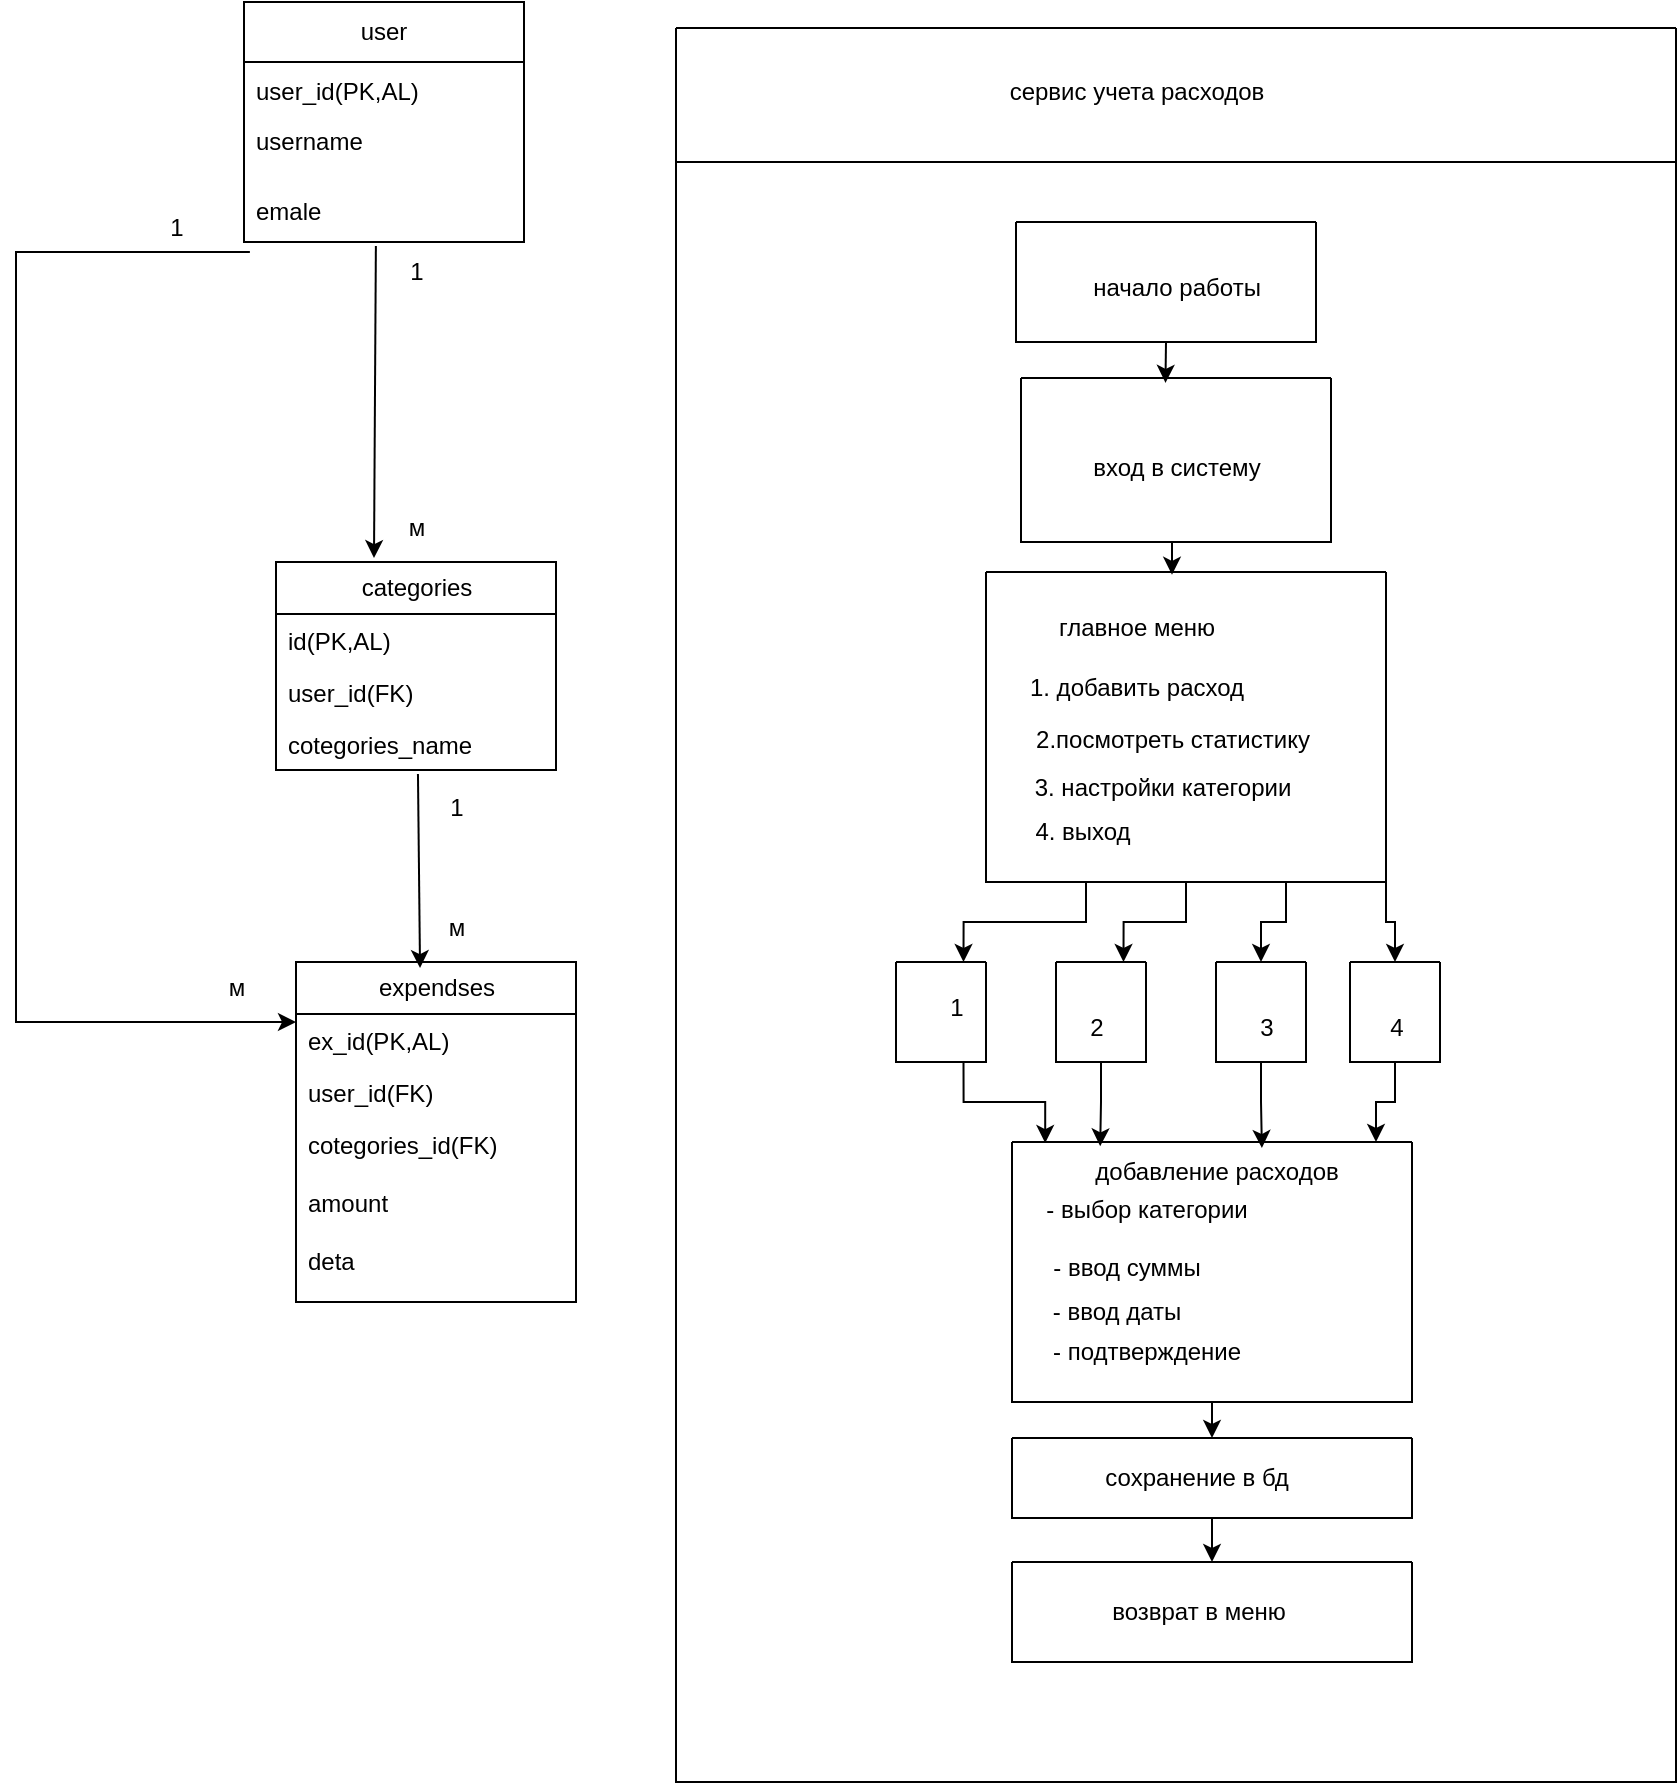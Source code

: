 <mxfile version="27.1.6">
  <diagram name="Страница — 1" id="80ZzkPSk8fIDhHWi6Pz-">
    <mxGraphModel dx="1418" dy="794" grid="1" gridSize="10" guides="1" tooltips="1" connect="1" arrows="1" fold="1" page="1" pageScale="1" pageWidth="827" pageHeight="1169" math="0" shadow="0">
      <root>
        <mxCell id="0" />
        <mxCell id="1" parent="0" />
        <mxCell id="REmChyJNi-qXbBPer4qR-1" value="user" style="swimlane;fontStyle=0;childLayout=stackLayout;horizontal=1;startSize=30;horizontalStack=0;resizeParent=1;resizeParentMax=0;resizeLast=0;collapsible=1;marginBottom=0;whiteSpace=wrap;html=1;" parent="1" vertex="1">
          <mxGeometry x="274" y="100" width="140" height="120" as="geometry" />
        </mxCell>
        <mxCell id="REmChyJNi-qXbBPer4qR-2" value="user_id(PK,AL)" style="text;strokeColor=none;fillColor=none;align=left;verticalAlign=middle;spacingLeft=4;spacingRight=4;overflow=hidden;points=[[0,0.5],[1,0.5]];portConstraint=eastwest;rotatable=0;whiteSpace=wrap;html=1;" parent="REmChyJNi-qXbBPer4qR-1" vertex="1">
          <mxGeometry y="30" width="140" height="30" as="geometry" />
        </mxCell>
        <mxCell id="REmChyJNi-qXbBPer4qR-3" value="username&lt;div&gt;&lt;br&gt;&lt;/div&gt;" style="text;strokeColor=none;fillColor=none;align=left;verticalAlign=middle;spacingLeft=4;spacingRight=4;overflow=hidden;points=[[0,0.5],[1,0.5]];portConstraint=eastwest;rotatable=0;whiteSpace=wrap;html=1;" parent="REmChyJNi-qXbBPer4qR-1" vertex="1">
          <mxGeometry y="60" width="140" height="30" as="geometry" />
        </mxCell>
        <mxCell id="REmChyJNi-qXbBPer4qR-4" value="&lt;div&gt;emale&lt;/div&gt;" style="text;strokeColor=none;fillColor=none;align=left;verticalAlign=middle;spacingLeft=4;spacingRight=4;overflow=hidden;points=[[0,0.5],[1,0.5]];portConstraint=eastwest;rotatable=0;whiteSpace=wrap;html=1;" parent="REmChyJNi-qXbBPer4qR-1" vertex="1">
          <mxGeometry y="90" width="140" height="30" as="geometry" />
        </mxCell>
        <mxCell id="A50FDQN5YkZcaiFng6sK-2" value="categories" style="swimlane;fontStyle=0;childLayout=stackLayout;horizontal=1;startSize=26;fillColor=none;horizontalStack=0;resizeParent=1;resizeParentMax=0;resizeLast=0;collapsible=1;marginBottom=0;html=1;" vertex="1" parent="1">
          <mxGeometry x="290" y="380" width="140" height="104" as="geometry" />
        </mxCell>
        <mxCell id="A50FDQN5YkZcaiFng6sK-3" value="id(PK,AL)" style="text;strokeColor=none;fillColor=none;align=left;verticalAlign=top;spacingLeft=4;spacingRight=4;overflow=hidden;rotatable=0;points=[[0,0.5],[1,0.5]];portConstraint=eastwest;whiteSpace=wrap;html=1;" vertex="1" parent="A50FDQN5YkZcaiFng6sK-2">
          <mxGeometry y="26" width="140" height="26" as="geometry" />
        </mxCell>
        <mxCell id="A50FDQN5YkZcaiFng6sK-4" value="user_id(FK)" style="text;strokeColor=none;fillColor=none;align=left;verticalAlign=top;spacingLeft=4;spacingRight=4;overflow=hidden;rotatable=0;points=[[0,0.5],[1,0.5]];portConstraint=eastwest;whiteSpace=wrap;html=1;" vertex="1" parent="A50FDQN5YkZcaiFng6sK-2">
          <mxGeometry y="52" width="140" height="26" as="geometry" />
        </mxCell>
        <mxCell id="A50FDQN5YkZcaiFng6sK-5" value="cotegories_name" style="text;strokeColor=none;fillColor=none;align=left;verticalAlign=top;spacingLeft=4;spacingRight=4;overflow=hidden;rotatable=0;points=[[0,0.5],[1,0.5]];portConstraint=eastwest;whiteSpace=wrap;html=1;" vertex="1" parent="A50FDQN5YkZcaiFng6sK-2">
          <mxGeometry y="78" width="140" height="26" as="geometry" />
        </mxCell>
        <mxCell id="A50FDQN5YkZcaiFng6sK-6" value="expendses" style="swimlane;fontStyle=0;childLayout=stackLayout;horizontal=1;startSize=26;fillColor=none;horizontalStack=0;resizeParent=1;resizeParentMax=0;resizeLast=0;collapsible=1;marginBottom=0;html=1;" vertex="1" parent="1">
          <mxGeometry x="300" y="580" width="140" height="170" as="geometry" />
        </mxCell>
        <mxCell id="A50FDQN5YkZcaiFng6sK-7" value="ex_id(PK,AL)" style="text;strokeColor=none;fillColor=none;align=left;verticalAlign=top;spacingLeft=4;spacingRight=4;overflow=hidden;rotatable=0;points=[[0,0.5],[1,0.5]];portConstraint=eastwest;whiteSpace=wrap;html=1;" vertex="1" parent="A50FDQN5YkZcaiFng6sK-6">
          <mxGeometry y="26" width="140" height="26" as="geometry" />
        </mxCell>
        <mxCell id="A50FDQN5YkZcaiFng6sK-8" value="user_id(FK)" style="text;strokeColor=none;fillColor=none;align=left;verticalAlign=top;spacingLeft=4;spacingRight=4;overflow=hidden;rotatable=0;points=[[0,0.5],[1,0.5]];portConstraint=eastwest;whiteSpace=wrap;html=1;" vertex="1" parent="A50FDQN5YkZcaiFng6sK-6">
          <mxGeometry y="52" width="140" height="26" as="geometry" />
        </mxCell>
        <mxCell id="A50FDQN5YkZcaiFng6sK-9" value="cotegories_id(FK)&lt;div&gt;&lt;br&gt;&lt;/div&gt;&lt;div&gt;amount&lt;/div&gt;&lt;div&gt;&lt;br&gt;&lt;/div&gt;&lt;div&gt;deta&lt;/div&gt;" style="text;strokeColor=none;fillColor=none;align=left;verticalAlign=top;spacingLeft=4;spacingRight=4;overflow=hidden;rotatable=0;points=[[0,0.5],[1,0.5]];portConstraint=eastwest;whiteSpace=wrap;html=1;" vertex="1" parent="A50FDQN5YkZcaiFng6sK-6">
          <mxGeometry y="78" width="140" height="92" as="geometry" />
        </mxCell>
        <mxCell id="A50FDQN5YkZcaiFng6sK-11" value="" style="endArrow=classic;html=1;rounded=0;exitX=0.471;exitY=1.067;exitDx=0;exitDy=0;exitPerimeter=0;entryX=0.35;entryY=-0.019;entryDx=0;entryDy=0;entryPerimeter=0;" edge="1" parent="1" source="REmChyJNi-qXbBPer4qR-4" target="A50FDQN5YkZcaiFng6sK-2">
          <mxGeometry width="50" height="50" relative="1" as="geometry">
            <mxPoint x="330" y="300" as="sourcePoint" />
            <mxPoint x="380" y="250" as="targetPoint" />
          </mxGeometry>
        </mxCell>
        <mxCell id="A50FDQN5YkZcaiFng6sK-12" value="" style="endArrow=classic;html=1;rounded=0;exitX=0.021;exitY=1.167;exitDx=0;exitDy=0;exitPerimeter=0;" edge="1" parent="1" source="REmChyJNi-qXbBPer4qR-4">
          <mxGeometry width="50" height="50" relative="1" as="geometry">
            <mxPoint x="190" y="600" as="sourcePoint" />
            <mxPoint x="300" y="610" as="targetPoint" />
            <Array as="points">
              <mxPoint x="160" y="225" />
              <mxPoint x="160" y="610" />
            </Array>
          </mxGeometry>
        </mxCell>
        <mxCell id="A50FDQN5YkZcaiFng6sK-13" value="" style="endArrow=classic;html=1;rounded=0;exitX=0.507;exitY=1.077;exitDx=0;exitDy=0;exitPerimeter=0;entryX=0.443;entryY=0.018;entryDx=0;entryDy=0;entryPerimeter=0;" edge="1" parent="1" source="A50FDQN5YkZcaiFng6sK-5" target="A50FDQN5YkZcaiFng6sK-6">
          <mxGeometry width="50" height="50" relative="1" as="geometry">
            <mxPoint x="340" y="560" as="sourcePoint" />
            <mxPoint x="390" y="510" as="targetPoint" />
          </mxGeometry>
        </mxCell>
        <mxCell id="A50FDQN5YkZcaiFng6sK-14" value="1" style="text;html=1;align=center;verticalAlign=middle;resizable=0;points=[];autosize=1;strokeColor=none;fillColor=none;" vertex="1" parent="1">
          <mxGeometry x="365" y="488" width="30" height="30" as="geometry" />
        </mxCell>
        <mxCell id="A50FDQN5YkZcaiFng6sK-15" value="м" style="text;html=1;align=center;verticalAlign=middle;resizable=0;points=[];autosize=1;strokeColor=none;fillColor=none;" vertex="1" parent="1">
          <mxGeometry x="365" y="548" width="30" height="30" as="geometry" />
        </mxCell>
        <mxCell id="A50FDQN5YkZcaiFng6sK-16" value="1" style="text;html=1;align=center;verticalAlign=middle;resizable=0;points=[];autosize=1;strokeColor=none;fillColor=none;" vertex="1" parent="1">
          <mxGeometry x="345" y="220" width="30" height="30" as="geometry" />
        </mxCell>
        <mxCell id="A50FDQN5YkZcaiFng6sK-17" value="м" style="text;html=1;align=center;verticalAlign=middle;resizable=0;points=[];autosize=1;strokeColor=none;fillColor=none;" vertex="1" parent="1">
          <mxGeometry x="345" y="348" width="30" height="30" as="geometry" />
        </mxCell>
        <mxCell id="A50FDQN5YkZcaiFng6sK-18" value="1" style="text;html=1;align=center;verticalAlign=middle;resizable=0;points=[];autosize=1;strokeColor=none;fillColor=none;" vertex="1" parent="1">
          <mxGeometry x="225" y="198" width="30" height="30" as="geometry" />
        </mxCell>
        <mxCell id="A50FDQN5YkZcaiFng6sK-19" value="м" style="text;html=1;align=center;verticalAlign=middle;resizable=0;points=[];autosize=1;strokeColor=none;fillColor=none;" vertex="1" parent="1">
          <mxGeometry x="255" y="578" width="30" height="30" as="geometry" />
        </mxCell>
        <mxCell id="A50FDQN5YkZcaiFng6sK-24" value="" style="swimlane;startSize=0;" vertex="1" parent="1">
          <mxGeometry x="490" y="113" width="500" height="67" as="geometry" />
        </mxCell>
        <mxCell id="A50FDQN5YkZcaiFng6sK-25" value="сервис учета расходов" style="text;html=1;align=center;verticalAlign=middle;resizable=0;points=[];autosize=1;strokeColor=none;fillColor=none;" vertex="1" parent="A50FDQN5YkZcaiFng6sK-24">
          <mxGeometry x="155" y="17" width="150" height="30" as="geometry" />
        </mxCell>
        <mxCell id="A50FDQN5YkZcaiFng6sK-29" value="" style="swimlane;startSize=0;" vertex="1" parent="1">
          <mxGeometry x="660" y="210" width="150" height="60" as="geometry" />
        </mxCell>
        <mxCell id="A50FDQN5YkZcaiFng6sK-30" value="начало работы" style="text;html=1;align=center;verticalAlign=middle;resizable=0;points=[];autosize=1;strokeColor=none;fillColor=none;" vertex="1" parent="A50FDQN5YkZcaiFng6sK-29">
          <mxGeometry x="25" y="18" width="110" height="30" as="geometry" />
        </mxCell>
        <mxCell id="A50FDQN5YkZcaiFng6sK-31" value="" style="swimlane;startSize=0;" vertex="1" parent="1">
          <mxGeometry x="662.5" y="288" width="155" height="82" as="geometry" />
        </mxCell>
        <mxCell id="A50FDQN5YkZcaiFng6sK-32" value="вход в систему" style="text;html=1;align=center;verticalAlign=middle;resizable=0;points=[];autosize=1;strokeColor=none;fillColor=none;" vertex="1" parent="A50FDQN5YkZcaiFng6sK-31">
          <mxGeometry x="22.5" y="30" width="110" height="30" as="geometry" />
        </mxCell>
        <mxCell id="A50FDQN5YkZcaiFng6sK-67" style="edgeStyle=orthogonalEdgeStyle;rounded=0;orthogonalLoop=1;jettySize=auto;html=1;exitX=0.25;exitY=1;exitDx=0;exitDy=0;entryX=0.75;entryY=0;entryDx=0;entryDy=0;" edge="1" parent="1" source="A50FDQN5YkZcaiFng6sK-35" target="A50FDQN5YkZcaiFng6sK-41">
          <mxGeometry relative="1" as="geometry" />
        </mxCell>
        <mxCell id="A50FDQN5YkZcaiFng6sK-68" style="edgeStyle=orthogonalEdgeStyle;rounded=0;orthogonalLoop=1;jettySize=auto;html=1;exitX=0.5;exitY=1;exitDx=0;exitDy=0;entryX=0.75;entryY=0;entryDx=0;entryDy=0;" edge="1" parent="1" source="A50FDQN5YkZcaiFng6sK-35" target="A50FDQN5YkZcaiFng6sK-44">
          <mxGeometry relative="1" as="geometry" />
        </mxCell>
        <mxCell id="A50FDQN5YkZcaiFng6sK-69" style="edgeStyle=orthogonalEdgeStyle;rounded=0;orthogonalLoop=1;jettySize=auto;html=1;exitX=0.75;exitY=1;exitDx=0;exitDy=0;entryX=0.5;entryY=0;entryDx=0;entryDy=0;" edge="1" parent="1" source="A50FDQN5YkZcaiFng6sK-35" target="A50FDQN5YkZcaiFng6sK-43">
          <mxGeometry relative="1" as="geometry" />
        </mxCell>
        <mxCell id="A50FDQN5YkZcaiFng6sK-70" style="edgeStyle=orthogonalEdgeStyle;rounded=0;orthogonalLoop=1;jettySize=auto;html=1;exitX=1;exitY=1;exitDx=0;exitDy=0;entryX=0.5;entryY=0;entryDx=0;entryDy=0;" edge="1" parent="1" source="A50FDQN5YkZcaiFng6sK-35" target="A50FDQN5YkZcaiFng6sK-42">
          <mxGeometry relative="1" as="geometry" />
        </mxCell>
        <mxCell id="A50FDQN5YkZcaiFng6sK-35" value="" style="swimlane;startSize=0;" vertex="1" parent="1">
          <mxGeometry x="645" y="385" width="200" height="155" as="geometry" />
        </mxCell>
        <mxCell id="A50FDQN5YkZcaiFng6sK-37" value="1. добавить расход" style="text;html=1;align=center;verticalAlign=middle;resizable=0;points=[];autosize=1;strokeColor=none;fillColor=none;" vertex="1" parent="A50FDQN5YkZcaiFng6sK-35">
          <mxGeometry x="10" y="43" width="130" height="30" as="geometry" />
        </mxCell>
        <mxCell id="A50FDQN5YkZcaiFng6sK-38" value="2.посмотреть статистику" style="text;html=1;align=center;verticalAlign=middle;resizable=0;points=[];autosize=1;strokeColor=none;fillColor=none;" vertex="1" parent="A50FDQN5YkZcaiFng6sK-35">
          <mxGeometry x="12.5" y="69" width="160" height="30" as="geometry" />
        </mxCell>
        <mxCell id="A50FDQN5YkZcaiFng6sK-39" value="3. настройки категории" style="text;html=1;align=center;verticalAlign=middle;resizable=0;points=[];autosize=1;strokeColor=none;fillColor=none;" vertex="1" parent="A50FDQN5YkZcaiFng6sK-35">
          <mxGeometry x="12.5" y="93" width="150" height="30" as="geometry" />
        </mxCell>
        <mxCell id="A50FDQN5YkZcaiFng6sK-40" value="4. выход" style="text;html=1;align=center;verticalAlign=middle;resizable=0;points=[];autosize=1;strokeColor=none;fillColor=none;" vertex="1" parent="A50FDQN5YkZcaiFng6sK-35">
          <mxGeometry x="12.5" y="115" width="70" height="30" as="geometry" />
        </mxCell>
        <mxCell id="A50FDQN5YkZcaiFng6sK-36" value="главное меню" style="text;html=1;align=center;verticalAlign=middle;resizable=0;points=[];autosize=1;strokeColor=none;fillColor=none;" vertex="1" parent="1">
          <mxGeometry x="670" y="398" width="100" height="30" as="geometry" />
        </mxCell>
        <mxCell id="A50FDQN5YkZcaiFng6sK-41" value="" style="swimlane;startSize=0;" vertex="1" parent="1">
          <mxGeometry x="600" y="580" width="45" height="50" as="geometry" />
        </mxCell>
        <mxCell id="A50FDQN5YkZcaiFng6sK-42" value="" style="swimlane;startSize=0;" vertex="1" parent="1">
          <mxGeometry x="827" y="580" width="45" height="50" as="geometry" />
        </mxCell>
        <mxCell id="A50FDQN5YkZcaiFng6sK-43" value="" style="swimlane;startSize=0;" vertex="1" parent="1">
          <mxGeometry x="760" y="580" width="45" height="50" as="geometry" />
        </mxCell>
        <mxCell id="A50FDQN5YkZcaiFng6sK-50" value="3" style="text;html=1;align=center;verticalAlign=middle;resizable=0;points=[];autosize=1;strokeColor=none;fillColor=none;" vertex="1" parent="A50FDQN5YkZcaiFng6sK-43">
          <mxGeometry x="10" y="18" width="30" height="30" as="geometry" />
        </mxCell>
        <mxCell id="A50FDQN5YkZcaiFng6sK-44" value="" style="swimlane;startSize=0;" vertex="1" parent="1">
          <mxGeometry x="680" y="580" width="45" height="50" as="geometry" />
        </mxCell>
        <mxCell id="A50FDQN5YkZcaiFng6sK-48" value="1" style="text;html=1;align=center;verticalAlign=middle;resizable=0;points=[];autosize=1;strokeColor=none;fillColor=none;" vertex="1" parent="1">
          <mxGeometry x="615" y="588" width="30" height="30" as="geometry" />
        </mxCell>
        <mxCell id="A50FDQN5YkZcaiFng6sK-49" value="2" style="text;html=1;align=center;verticalAlign=middle;resizable=0;points=[];autosize=1;strokeColor=none;fillColor=none;" vertex="1" parent="1">
          <mxGeometry x="685" y="598" width="30" height="30" as="geometry" />
        </mxCell>
        <mxCell id="A50FDQN5YkZcaiFng6sK-51" value="4" style="text;html=1;align=center;verticalAlign=middle;resizable=0;points=[];autosize=1;strokeColor=none;fillColor=none;" vertex="1" parent="1">
          <mxGeometry x="835" y="598" width="30" height="30" as="geometry" />
        </mxCell>
        <mxCell id="A50FDQN5YkZcaiFng6sK-75" style="edgeStyle=orthogonalEdgeStyle;rounded=0;orthogonalLoop=1;jettySize=auto;html=1;exitX=0.5;exitY=1;exitDx=0;exitDy=0;entryX=0.5;entryY=0;entryDx=0;entryDy=0;" edge="1" parent="1" source="A50FDQN5YkZcaiFng6sK-52" target="A50FDQN5YkZcaiFng6sK-58">
          <mxGeometry relative="1" as="geometry" />
        </mxCell>
        <mxCell id="A50FDQN5YkZcaiFng6sK-52" value="" style="swimlane;startSize=0;" vertex="1" parent="1">
          <mxGeometry x="658" y="670" width="200" height="130" as="geometry" />
        </mxCell>
        <mxCell id="A50FDQN5YkZcaiFng6sK-53" value="добавление расходов" style="text;html=1;align=center;verticalAlign=middle;resizable=0;points=[];autosize=1;strokeColor=none;fillColor=none;" vertex="1" parent="A50FDQN5YkZcaiFng6sK-52">
          <mxGeometry x="27" width="150" height="30" as="geometry" />
        </mxCell>
        <mxCell id="A50FDQN5YkZcaiFng6sK-54" value="- выбор категории" style="text;html=1;align=center;verticalAlign=middle;resizable=0;points=[];autosize=1;strokeColor=none;fillColor=none;" vertex="1" parent="A50FDQN5YkZcaiFng6sK-52">
          <mxGeometry x="7" y="19" width="120" height="30" as="geometry" />
        </mxCell>
        <mxCell id="A50FDQN5YkZcaiFng6sK-55" value="- ввод суммы" style="text;html=1;align=center;verticalAlign=middle;resizable=0;points=[];autosize=1;strokeColor=none;fillColor=none;" vertex="1" parent="A50FDQN5YkZcaiFng6sK-52">
          <mxGeometry x="7" y="48" width="100" height="30" as="geometry" />
        </mxCell>
        <mxCell id="A50FDQN5YkZcaiFng6sK-56" value="- ввод даты" style="text;html=1;align=center;verticalAlign=middle;resizable=0;points=[];autosize=1;strokeColor=none;fillColor=none;" vertex="1" parent="A50FDQN5YkZcaiFng6sK-52">
          <mxGeometry x="7" y="70" width="90" height="30" as="geometry" />
        </mxCell>
        <mxCell id="A50FDQN5YkZcaiFng6sK-57" value="- подтверждение" style="text;html=1;align=center;verticalAlign=middle;resizable=0;points=[];autosize=1;strokeColor=none;fillColor=none;" vertex="1" parent="A50FDQN5YkZcaiFng6sK-52">
          <mxGeometry x="7" y="90" width="120" height="30" as="geometry" />
        </mxCell>
        <mxCell id="A50FDQN5YkZcaiFng6sK-76" style="edgeStyle=orthogonalEdgeStyle;rounded=0;orthogonalLoop=1;jettySize=auto;html=1;exitX=0.5;exitY=1;exitDx=0;exitDy=0;entryX=0.5;entryY=0;entryDx=0;entryDy=0;" edge="1" parent="1" source="A50FDQN5YkZcaiFng6sK-58" target="A50FDQN5YkZcaiFng6sK-61">
          <mxGeometry relative="1" as="geometry" />
        </mxCell>
        <mxCell id="A50FDQN5YkZcaiFng6sK-58" value="" style="swimlane;startSize=0;" vertex="1" parent="1">
          <mxGeometry x="658" y="818" width="200" height="40" as="geometry" />
        </mxCell>
        <mxCell id="A50FDQN5YkZcaiFng6sK-59" value="сохранение в бд" style="text;html=1;align=center;verticalAlign=middle;resizable=0;points=[];autosize=1;strokeColor=none;fillColor=none;" vertex="1" parent="A50FDQN5YkZcaiFng6sK-58">
          <mxGeometry x="32" y="5" width="120" height="30" as="geometry" />
        </mxCell>
        <mxCell id="A50FDQN5YkZcaiFng6sK-61" value="" style="swimlane;startSize=0;" vertex="1" parent="1">
          <mxGeometry x="658" y="880" width="200" height="50" as="geometry" />
        </mxCell>
        <mxCell id="A50FDQN5YkZcaiFng6sK-62" value="возврат в меню" style="text;html=1;align=center;verticalAlign=middle;resizable=0;points=[];autosize=1;strokeColor=none;fillColor=none;" vertex="1" parent="A50FDQN5YkZcaiFng6sK-61">
          <mxGeometry x="37.5" y="10" width="110" height="30" as="geometry" />
        </mxCell>
        <mxCell id="A50FDQN5YkZcaiFng6sK-64" value="" style="swimlane;startSize=0;" vertex="1" parent="1">
          <mxGeometry x="490" y="113" width="500" height="877" as="geometry" />
        </mxCell>
        <mxCell id="A50FDQN5YkZcaiFng6sK-65" style="edgeStyle=orthogonalEdgeStyle;rounded=0;orthogonalLoop=1;jettySize=auto;html=1;exitX=0.5;exitY=1;exitDx=0;exitDy=0;entryX=0.466;entryY=0.03;entryDx=0;entryDy=0;entryPerimeter=0;" edge="1" parent="1" source="A50FDQN5YkZcaiFng6sK-29" target="A50FDQN5YkZcaiFng6sK-31">
          <mxGeometry relative="1" as="geometry" />
        </mxCell>
        <mxCell id="A50FDQN5YkZcaiFng6sK-66" style="edgeStyle=orthogonalEdgeStyle;rounded=0;orthogonalLoop=1;jettySize=auto;html=1;exitX=0.5;exitY=1;exitDx=0;exitDy=0;entryX=0.465;entryY=0.009;entryDx=0;entryDy=0;entryPerimeter=0;" edge="1" parent="1" source="A50FDQN5YkZcaiFng6sK-31" target="A50FDQN5YkZcaiFng6sK-35">
          <mxGeometry relative="1" as="geometry" />
        </mxCell>
        <mxCell id="A50FDQN5YkZcaiFng6sK-71" style="edgeStyle=orthogonalEdgeStyle;rounded=0;orthogonalLoop=1;jettySize=auto;html=1;exitX=0.75;exitY=1;exitDx=0;exitDy=0;entryX=0.083;entryY=0.004;entryDx=0;entryDy=0;entryPerimeter=0;" edge="1" parent="1" source="A50FDQN5YkZcaiFng6sK-41" target="A50FDQN5YkZcaiFng6sK-52">
          <mxGeometry relative="1" as="geometry" />
        </mxCell>
        <mxCell id="A50FDQN5YkZcaiFng6sK-72" style="edgeStyle=orthogonalEdgeStyle;rounded=0;orthogonalLoop=1;jettySize=auto;html=1;exitX=0.5;exitY=1;exitDx=0;exitDy=0;entryX=0.114;entryY=0.072;entryDx=0;entryDy=0;entryPerimeter=0;" edge="1" parent="1" source="A50FDQN5YkZcaiFng6sK-44" target="A50FDQN5YkZcaiFng6sK-53">
          <mxGeometry relative="1" as="geometry" />
        </mxCell>
        <mxCell id="A50FDQN5YkZcaiFng6sK-73" style="edgeStyle=orthogonalEdgeStyle;rounded=0;orthogonalLoop=1;jettySize=auto;html=1;exitX=0.5;exitY=1;exitDx=0;exitDy=0;entryX=0.653;entryY=0.1;entryDx=0;entryDy=0;entryPerimeter=0;" edge="1" parent="1" source="A50FDQN5YkZcaiFng6sK-43" target="A50FDQN5YkZcaiFng6sK-53">
          <mxGeometry relative="1" as="geometry" />
        </mxCell>
        <mxCell id="A50FDQN5YkZcaiFng6sK-74" style="edgeStyle=orthogonalEdgeStyle;rounded=0;orthogonalLoop=1;jettySize=auto;html=1;exitX=0.5;exitY=1;exitDx=0;exitDy=0;entryX=0.91;entryY=0;entryDx=0;entryDy=0;entryPerimeter=0;" edge="1" parent="1" source="A50FDQN5YkZcaiFng6sK-42" target="A50FDQN5YkZcaiFng6sK-52">
          <mxGeometry relative="1" as="geometry" />
        </mxCell>
      </root>
    </mxGraphModel>
  </diagram>
</mxfile>
